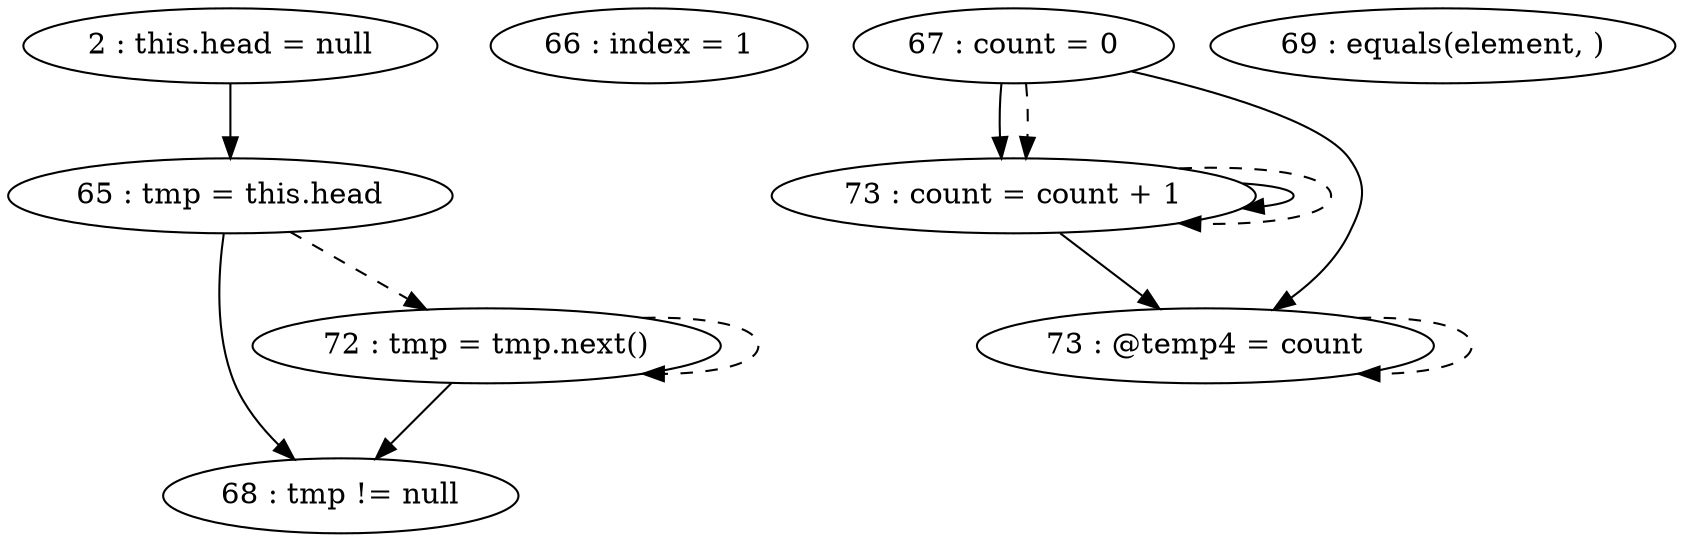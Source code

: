 digraph G {
"2 : this.head = null"
"2 : this.head = null" -> "65 : tmp = this.head"
"65 : tmp = this.head"
"65 : tmp = this.head" -> "68 : tmp != null"
"65 : tmp = this.head" -> "72 : tmp = tmp.next()" [style=dashed]
"66 : index = 1"
"67 : count = 0"
"67 : count = 0" -> "73 : count = count + 1"
"67 : count = 0" -> "73 : @temp4 = count"
"67 : count = 0" -> "73 : count = count + 1" [style=dashed]
"68 : tmp != null"
"69 : equals(element, )"
"72 : tmp = tmp.next()"
"72 : tmp = tmp.next()" -> "68 : tmp != null"
"72 : tmp = tmp.next()" -> "72 : tmp = tmp.next()" [style=dashed]
"73 : @temp4 = count"
"73 : @temp4 = count" -> "73 : @temp4 = count" [style=dashed]
"73 : count = count + 1"
"73 : count = count + 1" -> "73 : count = count + 1"
"73 : count = count + 1" -> "73 : @temp4 = count"
"73 : count = count + 1" -> "73 : count = count + 1" [style=dashed]
"68 : tmp != null"
}